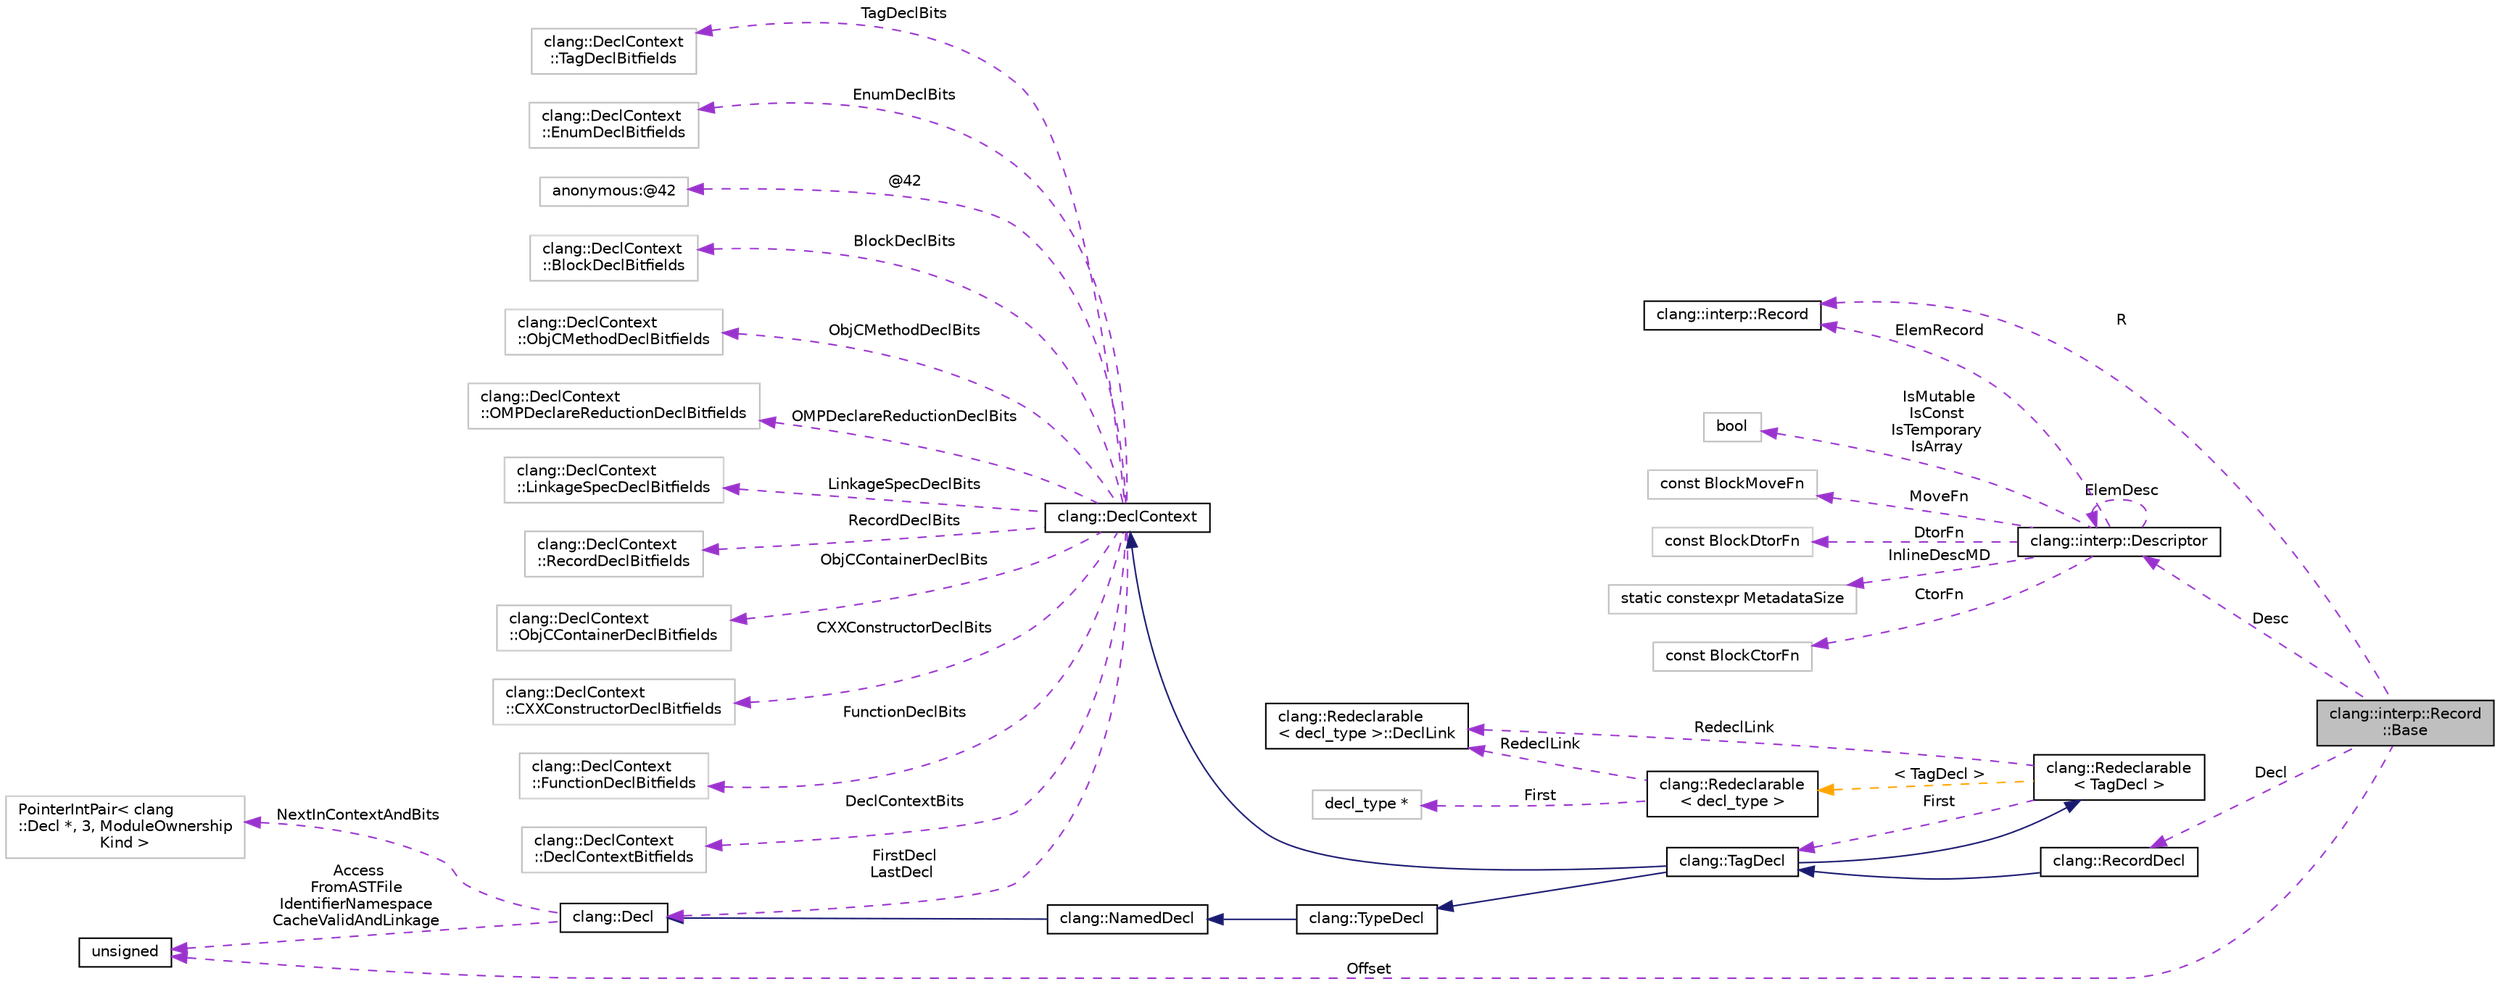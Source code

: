digraph "clang::interp::Record::Base"
{
 // LATEX_PDF_SIZE
  bgcolor="transparent";
  edge [fontname="Helvetica",fontsize="10",labelfontname="Helvetica",labelfontsize="10"];
  node [fontname="Helvetica",fontsize="10",shape=record];
  rankdir="LR";
  Node1 [label="clang::interp::Record\l::Base",height=0.2,width=0.4,color="black", fillcolor="grey75", style="filled", fontcolor="black",tooltip="Describes a base class."];
  Node2 -> Node1 [dir="back",color="darkorchid3",fontsize="10",style="dashed",label=" Desc" ,fontname="Helvetica"];
  Node2 [label="clang::interp::Descriptor",height=0.2,width=0.4,color="black",URL="$structclang_1_1interp_1_1Descriptor.html",tooltip="Describes a memory block created by an allocation site."];
  Node2 -> Node2 [dir="back",color="darkorchid3",fontsize="10",style="dashed",label=" ElemDesc" ,fontname="Helvetica"];
  Node3 -> Node2 [dir="back",color="darkorchid3",fontsize="10",style="dashed",label=" ElemRecord" ,fontname="Helvetica"];
  Node3 [label="clang::interp::Record",height=0.2,width=0.4,color="black",URL="$classclang_1_1interp_1_1Record.html",tooltip="Structure/Class descriptor."];
  Node4 -> Node2 [dir="back",color="darkorchid3",fontsize="10",style="dashed",label=" IsMutable\nIsConst\nIsTemporary\nIsArray" ,fontname="Helvetica"];
  Node4 [label="bool",height=0.2,width=0.4,color="grey75",tooltip=" "];
  Node5 -> Node2 [dir="back",color="darkorchid3",fontsize="10",style="dashed",label=" MoveFn" ,fontname="Helvetica"];
  Node5 [label="const BlockMoveFn",height=0.2,width=0.4,color="grey75",tooltip=" "];
  Node6 -> Node2 [dir="back",color="darkorchid3",fontsize="10",style="dashed",label=" DtorFn" ,fontname="Helvetica"];
  Node6 [label="const BlockDtorFn",height=0.2,width=0.4,color="grey75",tooltip=" "];
  Node7 -> Node2 [dir="back",color="darkorchid3",fontsize="10",style="dashed",label=" InlineDescMD" ,fontname="Helvetica"];
  Node7 [label="static constexpr MetadataSize",height=0.2,width=0.4,color="grey75",tooltip=" "];
  Node8 -> Node2 [dir="back",color="darkorchid3",fontsize="10",style="dashed",label=" CtorFn" ,fontname="Helvetica"];
  Node8 [label="const BlockCtorFn",height=0.2,width=0.4,color="grey75",tooltip=" "];
  Node9 -> Node1 [dir="back",color="darkorchid3",fontsize="10",style="dashed",label=" Decl" ,fontname="Helvetica"];
  Node9 [label="clang::RecordDecl",height=0.2,width=0.4,color="black",URL="$classclang_1_1RecordDecl.html",tooltip="Represents a struct/union/class."];
  Node10 -> Node9 [dir="back",color="midnightblue",fontsize="10",style="solid",fontname="Helvetica"];
  Node10 [label="clang::TagDecl",height=0.2,width=0.4,color="black",URL="$classclang_1_1TagDecl.html",tooltip="Represents the declaration of a struct/union/class/enum."];
  Node11 -> Node10 [dir="back",color="midnightblue",fontsize="10",style="solid",fontname="Helvetica"];
  Node11 [label="clang::TypeDecl",height=0.2,width=0.4,color="black",URL="$classclang_1_1TypeDecl.html",tooltip="Represents a declaration of a type."];
  Node12 -> Node11 [dir="back",color="midnightblue",fontsize="10",style="solid",fontname="Helvetica"];
  Node12 [label="clang::NamedDecl",height=0.2,width=0.4,color="black",URL="$classclang_1_1NamedDecl.html",tooltip="This represents a decl that may have a name."];
  Node13 -> Node12 [dir="back",color="midnightblue",fontsize="10",style="solid",fontname="Helvetica"];
  Node13 [label="clang::Decl",height=0.2,width=0.4,color="black",URL="$classclang_1_1Decl.html",tooltip="Decl - This represents one declaration (or definition), e.g."];
  Node14 -> Node13 [dir="back",color="darkorchid3",fontsize="10",style="dashed",label=" NextInContextAndBits" ,fontname="Helvetica"];
  Node14 [label="PointerIntPair\< clang\l::Decl *, 3, ModuleOwnership\lKind \>",height=0.2,width=0.4,color="grey75",tooltip=" "];
  Node15 -> Node13 [dir="back",color="darkorchid3",fontsize="10",style="dashed",label=" Access\nFromASTFile\nIdentifierNamespace\nCacheValidAndLinkage" ,fontname="Helvetica"];
  Node15 [label="unsigned",height=0.2,width=0.4,color="black",URL="$classunsigned.html",tooltip=" "];
  Node16 -> Node10 [dir="back",color="midnightblue",fontsize="10",style="solid",fontname="Helvetica"];
  Node16 [label="clang::DeclContext",height=0.2,width=0.4,color="black",URL="$classclang_1_1DeclContext.html",tooltip="DeclContext - This is used only as base class of specific decl types that can act as declaration cont..."];
  Node17 -> Node16 [dir="back",color="darkorchid3",fontsize="10",style="dashed",label=" TagDeclBits" ,fontname="Helvetica"];
  Node17 [label="clang::DeclContext\l::TagDeclBitfields",height=0.2,width=0.4,color="grey75",tooltip="Stores the bits used by TagDecl."];
  Node18 -> Node16 [dir="back",color="darkorchid3",fontsize="10",style="dashed",label=" EnumDeclBits" ,fontname="Helvetica"];
  Node18 [label="clang::DeclContext\l::EnumDeclBitfields",height=0.2,width=0.4,color="grey75",tooltip="Stores the bits used by EnumDecl."];
  Node19 -> Node16 [dir="back",color="darkorchid3",fontsize="10",style="dashed",label=" @42" ,fontname="Helvetica"];
  Node19 [label="anonymous:@42",height=0.2,width=0.4,color="grey75",tooltip=" "];
  Node20 -> Node16 [dir="back",color="darkorchid3",fontsize="10",style="dashed",label=" BlockDeclBits" ,fontname="Helvetica"];
  Node20 [label="clang::DeclContext\l::BlockDeclBitfields",height=0.2,width=0.4,color="grey75",tooltip="Stores the bits used by BlockDecl."];
  Node21 -> Node16 [dir="back",color="darkorchid3",fontsize="10",style="dashed",label=" ObjCMethodDeclBits" ,fontname="Helvetica"];
  Node21 [label="clang::DeclContext\l::ObjCMethodDeclBitfields",height=0.2,width=0.4,color="grey75",tooltip="Stores the bits used by ObjCMethodDecl."];
  Node22 -> Node16 [dir="back",color="darkorchid3",fontsize="10",style="dashed",label=" OMPDeclareReductionDeclBits" ,fontname="Helvetica"];
  Node22 [label="clang::DeclContext\l::OMPDeclareReductionDeclBitfields",height=0.2,width=0.4,color="grey75",tooltip="Stores the bits used by OMPDeclareReductionDecl."];
  Node23 -> Node16 [dir="back",color="darkorchid3",fontsize="10",style="dashed",label=" LinkageSpecDeclBits" ,fontname="Helvetica"];
  Node23 [label="clang::DeclContext\l::LinkageSpecDeclBitfields",height=0.2,width=0.4,color="grey75",tooltip="Stores the bits used by LinkageSpecDecl."];
  Node24 -> Node16 [dir="back",color="darkorchid3",fontsize="10",style="dashed",label=" RecordDeclBits" ,fontname="Helvetica"];
  Node24 [label="clang::DeclContext\l::RecordDeclBitfields",height=0.2,width=0.4,color="grey75",tooltip="Stores the bits used by RecordDecl."];
  Node25 -> Node16 [dir="back",color="darkorchid3",fontsize="10",style="dashed",label=" ObjCContainerDeclBits" ,fontname="Helvetica"];
  Node25 [label="clang::DeclContext\l::ObjCContainerDeclBitfields",height=0.2,width=0.4,color="grey75",tooltip="Stores the bits used by ObjCContainerDecl."];
  Node26 -> Node16 [dir="back",color="darkorchid3",fontsize="10",style="dashed",label=" CXXConstructorDeclBits" ,fontname="Helvetica"];
  Node26 [label="clang::DeclContext\l::CXXConstructorDeclBitfields",height=0.2,width=0.4,color="grey75",tooltip="Stores the bits used by CXXConstructorDecl."];
  Node27 -> Node16 [dir="back",color="darkorchid3",fontsize="10",style="dashed",label=" FunctionDeclBits" ,fontname="Helvetica"];
  Node27 [label="clang::DeclContext\l::FunctionDeclBitfields",height=0.2,width=0.4,color="grey75",tooltip="Stores the bits used by FunctionDecl."];
  Node28 -> Node16 [dir="back",color="darkorchid3",fontsize="10",style="dashed",label=" DeclContextBits" ,fontname="Helvetica"];
  Node28 [label="clang::DeclContext\l::DeclContextBitfields",height=0.2,width=0.4,color="grey75",tooltip="Stores the bits used by DeclContext."];
  Node13 -> Node16 [dir="back",color="darkorchid3",fontsize="10",style="dashed",label=" FirstDecl\nLastDecl" ,fontname="Helvetica"];
  Node29 -> Node10 [dir="back",color="midnightblue",fontsize="10",style="solid",fontname="Helvetica"];
  Node29 [label="clang::Redeclarable\l\< TagDecl \>",height=0.2,width=0.4,color="black",URL="$classclang_1_1Redeclarable.html",tooltip=" "];
  Node10 -> Node29 [dir="back",color="darkorchid3",fontsize="10",style="dashed",label=" First" ,fontname="Helvetica"];
  Node30 -> Node29 [dir="back",color="darkorchid3",fontsize="10",style="dashed",label=" RedeclLink" ,fontname="Helvetica"];
  Node30 [label="clang::Redeclarable\l\< decl_type \>::DeclLink",height=0.2,width=0.4,color="black",URL="$classclang_1_1Redeclarable_1_1DeclLink.html",tooltip=" "];
  Node31 -> Node29 [dir="back",color="orange",fontsize="10",style="dashed",label=" \< TagDecl \>" ,fontname="Helvetica"];
  Node31 [label="clang::Redeclarable\l\< decl_type \>",height=0.2,width=0.4,color="black",URL="$classclang_1_1Redeclarable.html",tooltip="Provides common interface for the Decls that can be redeclared."];
  Node30 -> Node31 [dir="back",color="darkorchid3",fontsize="10",style="dashed",label=" RedeclLink" ,fontname="Helvetica"];
  Node32 -> Node31 [dir="back",color="darkorchid3",fontsize="10",style="dashed",label=" First" ,fontname="Helvetica"];
  Node32 [label="decl_type *",height=0.2,width=0.4,color="grey75",tooltip=" "];
  Node3 -> Node1 [dir="back",color="darkorchid3",fontsize="10",style="dashed",label=" R" ,fontname="Helvetica"];
  Node15 -> Node1 [dir="back",color="darkorchid3",fontsize="10",style="dashed",label=" Offset" ,fontname="Helvetica"];
}
